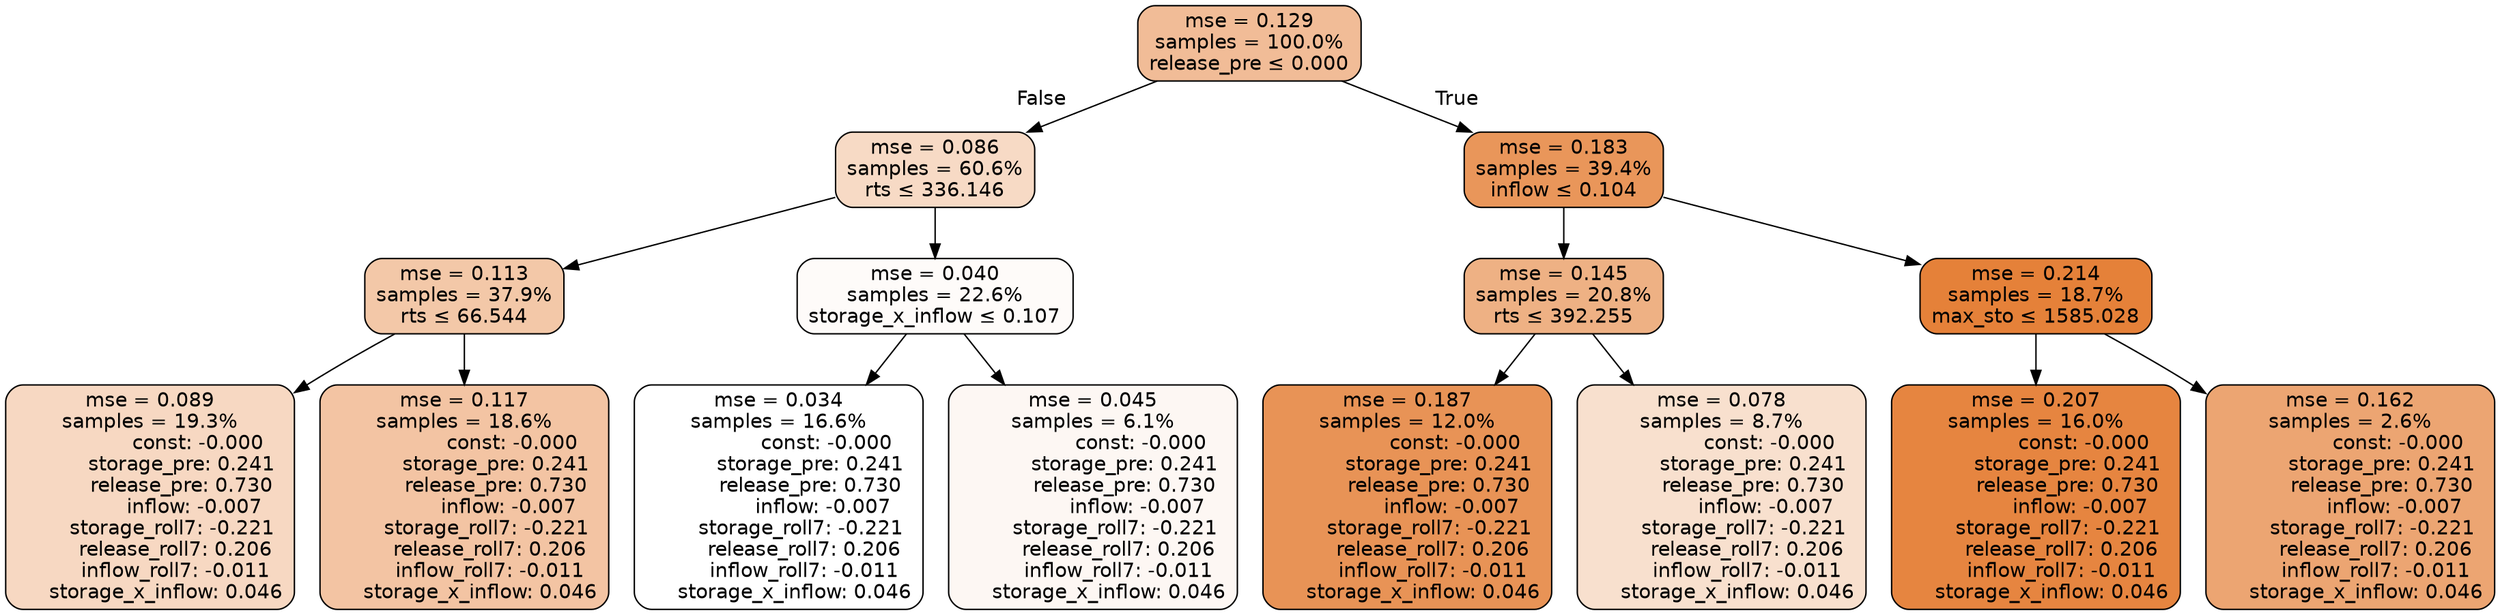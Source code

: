 digraph tree {
node [shape=rectangle, style="filled, rounded", color="black", fontname=helvetica] ;
edge [fontname=helvetica] ;
	"0" [label="mse = 0.129
samples = 100.0%
release_pre &le; 0.000", fillcolor="#f1bc97"]
	"1" [label="mse = 0.086
samples = 60.6%
rts &le; 336.146", fillcolor="#f7dac5"]
	"2" [label="mse = 0.113
samples = 37.9%
rts &le; 66.544", fillcolor="#f3c8a8"]
	"3" [label="mse = 0.089
samples = 19.3%
               const: -0.000
          storage_pre: 0.241
          release_pre: 0.730
              inflow: -0.007
       storage_roll7: -0.221
        release_roll7: 0.206
        inflow_roll7: -0.011
     storage_x_inflow: 0.046", fillcolor="#f7d8c2"]
	"4" [label="mse = 0.117
samples = 18.6%
               const: -0.000
          storage_pre: 0.241
          release_pre: 0.730
              inflow: -0.007
       storage_roll7: -0.221
        release_roll7: 0.206
        inflow_roll7: -0.011
     storage_x_inflow: 0.046", fillcolor="#f3c4a3"]
	"5" [label="mse = 0.040
samples = 22.6%
storage_x_inflow &le; 0.107", fillcolor="#fefbf9"]
	"6" [label="mse = 0.034
samples = 16.6%
               const: -0.000
          storage_pre: 0.241
          release_pre: 0.730
              inflow: -0.007
       storage_roll7: -0.221
        release_roll7: 0.206
        inflow_roll7: -0.011
     storage_x_inflow: 0.046", fillcolor="#ffffff"]
	"7" [label="mse = 0.045
samples = 6.1%
               const: -0.000
          storage_pre: 0.241
          release_pre: 0.730
              inflow: -0.007
       storage_roll7: -0.221
        release_roll7: 0.206
        inflow_roll7: -0.011
     storage_x_inflow: 0.046", fillcolor="#fdf7f3"]
	"8" [label="mse = 0.183
samples = 39.4%
inflow &le; 0.104", fillcolor="#e9965a"]
	"9" [label="mse = 0.145
samples = 20.8%
rts &le; 392.255", fillcolor="#eeb184"]
	"10" [label="mse = 0.187
samples = 12.0%
               const: -0.000
          storage_pre: 0.241
          release_pre: 0.730
              inflow: -0.007
       storage_roll7: -0.221
        release_roll7: 0.206
        inflow_roll7: -0.011
     storage_x_inflow: 0.046", fillcolor="#e89356"]
	"11" [label="mse = 0.078
samples = 8.7%
               const: -0.000
          storage_pre: 0.241
          release_pre: 0.730
              inflow: -0.007
       storage_roll7: -0.221
        release_roll7: 0.206
        inflow_roll7: -0.011
     storage_x_inflow: 0.046", fillcolor="#f8e0ce"]
	"12" [label="mse = 0.214
samples = 18.7%
max_sto &le; 1585.028", fillcolor="#e58139"]
	"13" [label="mse = 0.207
samples = 16.0%
               const: -0.000
          storage_pre: 0.241
          release_pre: 0.730
              inflow: -0.007
       storage_roll7: -0.221
        release_roll7: 0.206
        inflow_roll7: -0.011
     storage_x_inflow: 0.046", fillcolor="#e68540"]
	"14" [label="mse = 0.162
samples = 2.6%
               const: -0.000
          storage_pre: 0.241
          release_pre: 0.730
              inflow: -0.007
       storage_roll7: -0.221
        release_roll7: 0.206
        inflow_roll7: -0.011
     storage_x_inflow: 0.046", fillcolor="#eca572"]

	"0" -> "1" [labeldistance=2.5, labelangle=45, headlabel="False"]
	"1" -> "2"
	"2" -> "3"
	"2" -> "4"
	"1" -> "5"
	"5" -> "6"
	"5" -> "7"
	"0" -> "8" [labeldistance=2.5, labelangle=-45, headlabel="True"]
	"8" -> "9"
	"9" -> "10"
	"9" -> "11"
	"8" -> "12"
	"12" -> "13"
	"12" -> "14"
}